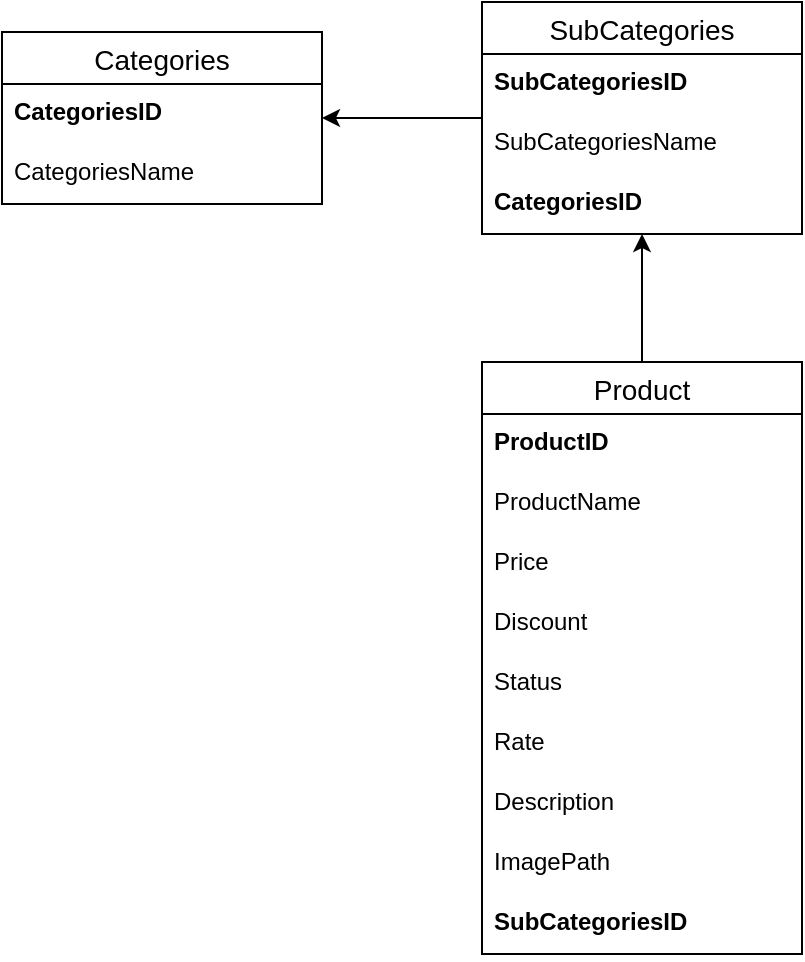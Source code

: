 <mxfile version="14.2.4" type="device"><diagram id="QaDEf4_tt9sfidwR7R8V" name="Page-1"><mxGraphModel dx="1422" dy="788" grid="1" gridSize="10" guides="1" tooltips="1" connect="1" arrows="1" fold="1" page="1" pageScale="1" pageWidth="827" pageHeight="1169" math="0" shadow="0"><root><mxCell id="0"/><mxCell id="1" parent="0"/><mxCell id="DHjDoqo4bS3uVYHiQ74T-31" value="" style="edgeStyle=orthogonalEdgeStyle;rounded=0;orthogonalLoop=1;jettySize=auto;html=1;" edge="1" parent="1" source="DHjDoqo4bS3uVYHiQ74T-13" target="DHjDoqo4bS3uVYHiQ74T-27"><mxGeometry relative="1" as="geometry"/></mxCell><mxCell id="DHjDoqo4bS3uVYHiQ74T-13" value="SubCategories" style="swimlane;fontStyle=0;childLayout=stackLayout;horizontal=1;startSize=26;horizontalStack=0;resizeParent=1;resizeParentMax=0;resizeLast=0;collapsible=1;marginBottom=0;align=center;fontSize=14;glass=0;" vertex="1" parent="1"><mxGeometry x="320" y="90" width="160" height="116" as="geometry"><mxRectangle x="320" y="90" width="130" height="26" as="alternateBounds"/></mxGeometry></mxCell><mxCell id="DHjDoqo4bS3uVYHiQ74T-14" value="SubCategoriesID" style="text;strokeColor=none;fillColor=none;spacingLeft=4;spacingRight=4;overflow=hidden;rotatable=0;points=[[0,0.5],[1,0.5]];portConstraint=eastwest;fontSize=12;fontStyle=1" vertex="1" parent="DHjDoqo4bS3uVYHiQ74T-13"><mxGeometry y="26" width="160" height="30" as="geometry"/></mxCell><mxCell id="DHjDoqo4bS3uVYHiQ74T-15" value="SubCategoriesName" style="text;strokeColor=none;fillColor=none;spacingLeft=4;spacingRight=4;overflow=hidden;rotatable=0;points=[[0,0.5],[1,0.5]];portConstraint=eastwest;fontSize=12;" vertex="1" parent="DHjDoqo4bS3uVYHiQ74T-13"><mxGeometry y="56" width="160" height="30" as="geometry"/></mxCell><mxCell id="DHjDoqo4bS3uVYHiQ74T-16" value="CategoriesID" style="text;strokeColor=none;fillColor=none;spacingLeft=4;spacingRight=4;overflow=hidden;rotatable=0;points=[[0,0.5],[1,0.5]];portConstraint=eastwest;fontSize=12;fontStyle=1" vertex="1" parent="DHjDoqo4bS3uVYHiQ74T-13"><mxGeometry y="86" width="160" height="30" as="geometry"/></mxCell><mxCell id="DHjDoqo4bS3uVYHiQ74T-27" value="Categories" style="swimlane;fontStyle=0;childLayout=stackLayout;horizontal=1;startSize=26;horizontalStack=0;resizeParent=1;resizeParentMax=0;resizeLast=0;collapsible=1;marginBottom=0;align=center;fontSize=14;glass=0;" vertex="1" parent="1"><mxGeometry x="80" y="105" width="160" height="86" as="geometry"/></mxCell><mxCell id="DHjDoqo4bS3uVYHiQ74T-28" value="CategoriesID" style="text;strokeColor=none;fillColor=none;spacingLeft=4;spacingRight=4;overflow=hidden;rotatable=0;points=[[0,0.5],[1,0.5]];portConstraint=eastwest;fontSize=12;fontStyle=1" vertex="1" parent="DHjDoqo4bS3uVYHiQ74T-27"><mxGeometry y="26" width="160" height="30" as="geometry"/></mxCell><mxCell id="DHjDoqo4bS3uVYHiQ74T-29" value="CategoriesName" style="text;strokeColor=none;fillColor=none;spacingLeft=4;spacingRight=4;overflow=hidden;rotatable=0;points=[[0,0.5],[1,0.5]];portConstraint=eastwest;fontSize=12;" vertex="1" parent="DHjDoqo4bS3uVYHiQ74T-27"><mxGeometry y="56" width="160" height="30" as="geometry"/></mxCell><mxCell id="DHjDoqo4bS3uVYHiQ74T-51" style="edgeStyle=orthogonalEdgeStyle;rounded=0;orthogonalLoop=1;jettySize=auto;html=1;" edge="1" parent="1" source="DHjDoqo4bS3uVYHiQ74T-45" target="DHjDoqo4bS3uVYHiQ74T-13"><mxGeometry relative="1" as="geometry"/></mxCell><object label="Product" Ha="" id="DHjDoqo4bS3uVYHiQ74T-45"><mxCell style="swimlane;fontStyle=0;childLayout=stackLayout;horizontal=1;startSize=26;horizontalStack=0;resizeParent=1;resizeParentMax=0;resizeLast=0;collapsible=1;marginBottom=0;align=center;fontSize=14;glass=0;" vertex="1" parent="1"><mxGeometry x="320" y="270" width="160" height="296" as="geometry"/></mxCell></object><mxCell id="DHjDoqo4bS3uVYHiQ74T-46" value="ProductID" style="text;strokeColor=none;fillColor=none;spacingLeft=4;spacingRight=4;overflow=hidden;rotatable=0;points=[[0,0.5],[1,0.5]];portConstraint=eastwest;fontSize=12;fontStyle=1" vertex="1" parent="DHjDoqo4bS3uVYHiQ74T-45"><mxGeometry y="26" width="160" height="30" as="geometry"/></mxCell><mxCell id="DHjDoqo4bS3uVYHiQ74T-47" value="ProductName" style="text;strokeColor=none;fillColor=none;spacingLeft=4;spacingRight=4;overflow=hidden;rotatable=0;points=[[0,0.5],[1,0.5]];portConstraint=eastwest;fontSize=12;" vertex="1" parent="DHjDoqo4bS3uVYHiQ74T-45"><mxGeometry y="56" width="160" height="30" as="geometry"/></mxCell><mxCell id="DHjDoqo4bS3uVYHiQ74T-73" value="Price" style="text;strokeColor=none;fillColor=none;spacingLeft=4;spacingRight=4;overflow=hidden;rotatable=0;points=[[0,0.5],[1,0.5]];portConstraint=eastwest;fontSize=12;" vertex="1" parent="DHjDoqo4bS3uVYHiQ74T-45"><mxGeometry y="86" width="160" height="30" as="geometry"/></mxCell><mxCell id="DHjDoqo4bS3uVYHiQ74T-74" value="Discount" style="text;strokeColor=none;fillColor=none;spacingLeft=4;spacingRight=4;overflow=hidden;rotatable=0;points=[[0,0.5],[1,0.5]];portConstraint=eastwest;fontSize=12;" vertex="1" parent="DHjDoqo4bS3uVYHiQ74T-45"><mxGeometry y="116" width="160" height="30" as="geometry"/></mxCell><mxCell id="DHjDoqo4bS3uVYHiQ74T-75" value="Status" style="text;strokeColor=none;fillColor=none;spacingLeft=4;spacingRight=4;overflow=hidden;rotatable=0;points=[[0,0.5],[1,0.5]];portConstraint=eastwest;fontSize=12;" vertex="1" parent="DHjDoqo4bS3uVYHiQ74T-45"><mxGeometry y="146" width="160" height="30" as="geometry"/></mxCell><mxCell id="DHjDoqo4bS3uVYHiQ74T-81" value="Rate" style="text;strokeColor=none;fillColor=none;spacingLeft=4;spacingRight=4;overflow=hidden;rotatable=0;points=[[0,0.5],[1,0.5]];portConstraint=eastwest;fontSize=12;" vertex="1" parent="DHjDoqo4bS3uVYHiQ74T-45"><mxGeometry y="176" width="160" height="30" as="geometry"/></mxCell><mxCell id="DHjDoqo4bS3uVYHiQ74T-77" value="Description" style="text;strokeColor=none;fillColor=none;spacingLeft=4;spacingRight=4;overflow=hidden;rotatable=0;points=[[0,0.5],[1,0.5]];portConstraint=eastwest;fontSize=12;" vertex="1" parent="DHjDoqo4bS3uVYHiQ74T-45"><mxGeometry y="206" width="160" height="30" as="geometry"/></mxCell><mxCell id="DHjDoqo4bS3uVYHiQ74T-79" value="ImagePath" style="text;strokeColor=none;fillColor=none;spacingLeft=4;spacingRight=4;overflow=hidden;rotatable=0;points=[[0,0.5],[1,0.5]];portConstraint=eastwest;fontSize=12;" vertex="1" parent="DHjDoqo4bS3uVYHiQ74T-45"><mxGeometry y="236" width="160" height="30" as="geometry"/></mxCell><mxCell id="DHjDoqo4bS3uVYHiQ74T-80" value="SubCategoriesID" style="text;strokeColor=none;fillColor=none;spacingLeft=4;spacingRight=4;overflow=hidden;rotatable=0;points=[[0,0.5],[1,0.5]];portConstraint=eastwest;fontSize=12;fontStyle=1" vertex="1" parent="DHjDoqo4bS3uVYHiQ74T-45"><mxGeometry y="266" width="160" height="30" as="geometry"/></mxCell></root></mxGraphModel></diagram></mxfile>
